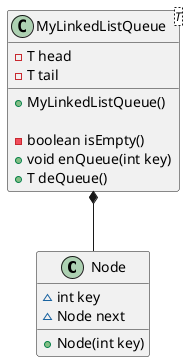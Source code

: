 @startuml   LinkedListQueue diagram
    class Node {
        ~ int key
        ~ Node next

        + Node(int key)
    }
    class MyLinkedListQueue<T> {
        - T head
        - T tail

        + MyLinkedListQueue()

        - boolean isEmpty()
        + void enQueue(int key)
        + T deQueue()
    }

    MyLinkedListQueue *-- Node
@enduml